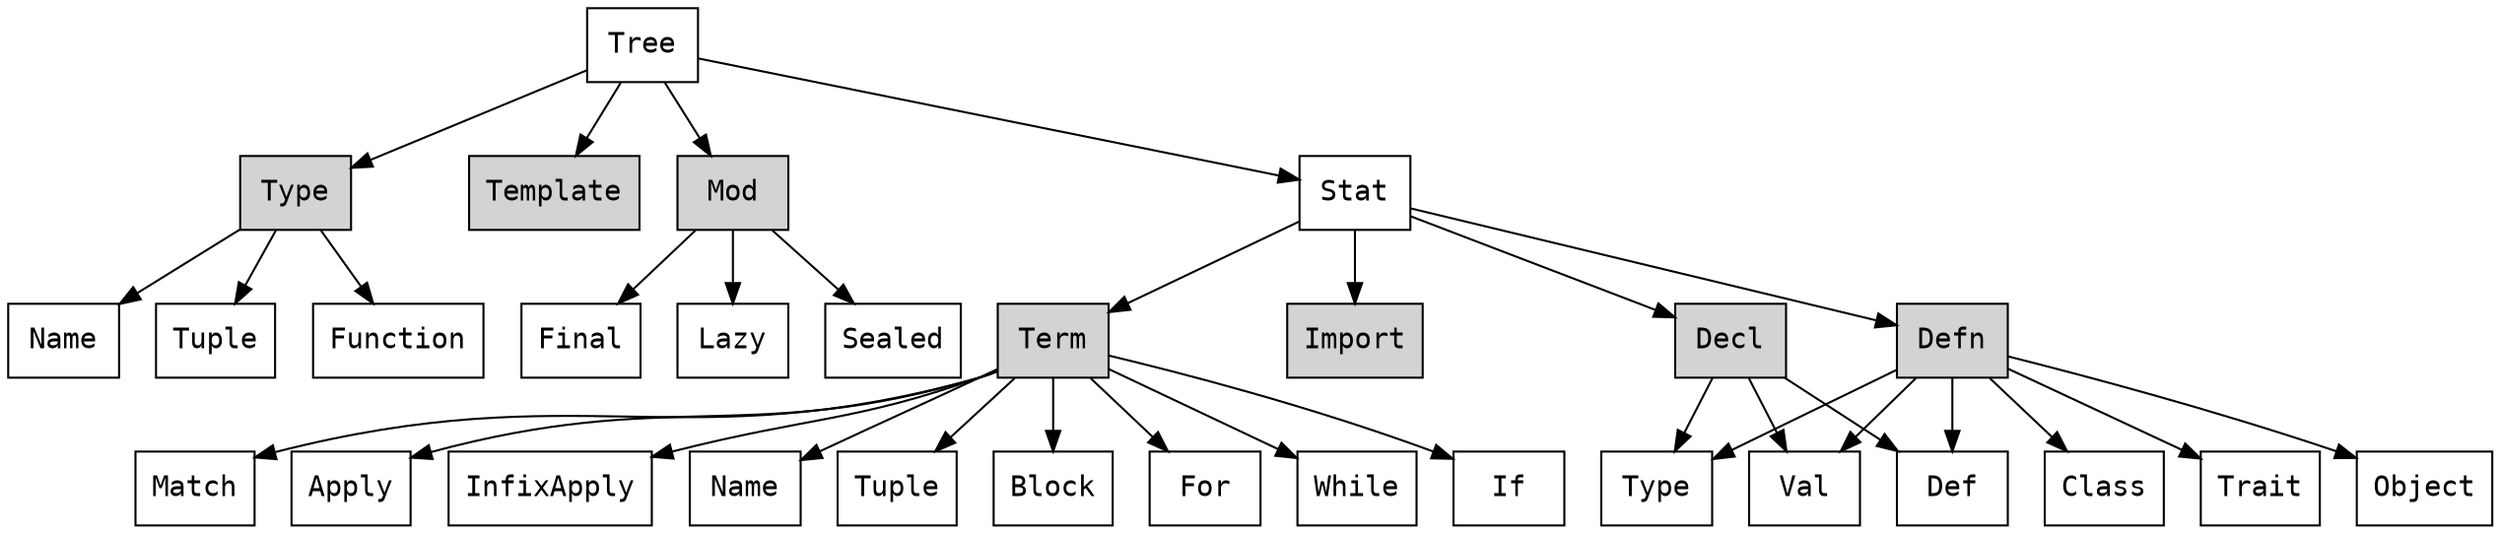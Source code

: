 digraph Router {
  graph [fontname = "Inconsolata"];
  node [shape=box, fontname = "Inconsolata"];
  edge [fontname = "Inconsolata"];

  Name1 [label="Name"];
  Name2 [label="Name"];
  Type1 [label="Type", style=filled];
  Type2 [label="Type"];
  Tuple1 [label="Tuple"];
  Tuple2 [label="Tuple"];
  Term [style = filled];
  Defn [style = filled];
  Decl [style = filled];
  Template [style = filled];
  Import [style = filled];
  Mod [style = filled];

  Tree -> Stat;
  Tree -> Template;
  Tree -> Type1;
  Tree -> Mod;

  Mod -> Final;
  Mod -> Lazy;
  Mod -> Sealed;

  Type1 -> Function;
  Type1 -> Tuple1;
  Type1 -> Name1;

  Stat -> Import;
  Stat -> Term;
  Stat -> Defn;
  Stat -> Decl;

  Defn -> Class;
  Defn -> Trait;
  Defn -> Object;
  Defn -> Val;
  Defn -> Type2;

  Defn -> Def;
  Decl -> Val;
  Decl -> Type2;
  Decl -> Def;

  Term -> Tuple2;
  Term -> Name2;
  Term -> Block;
  Term -> For;
  Term -> While;
  Term -> If;
  Term -> Match;
  Term -> Apply;
  Term -> InfixApply;
}
